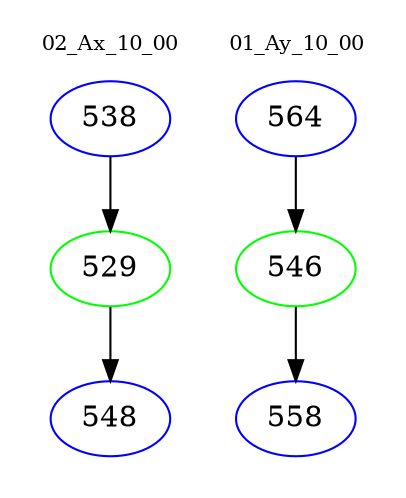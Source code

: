 digraph{
subgraph cluster_0 {
color = white
label = "02_Ax_10_00";
fontsize=10;
T0_538 [label="538", color="blue"]
T0_538 -> T0_529 [color="black"]
T0_529 [label="529", color="green"]
T0_529 -> T0_548 [color="black"]
T0_548 [label="548", color="blue"]
}
subgraph cluster_1 {
color = white
label = "01_Ay_10_00";
fontsize=10;
T1_564 [label="564", color="blue"]
T1_564 -> T1_546 [color="black"]
T1_546 [label="546", color="green"]
T1_546 -> T1_558 [color="black"]
T1_558 [label="558", color="blue"]
}
}

